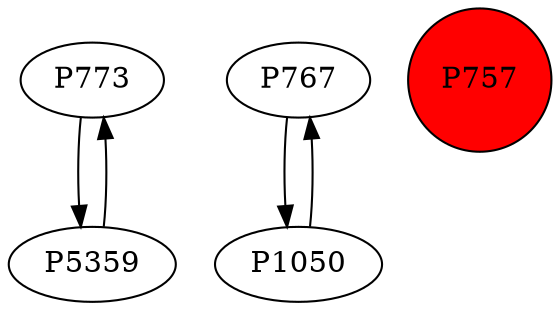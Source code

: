 digraph {
	P773 -> P5359
	P767 -> P1050
	P1050 -> P767
	P5359 -> P773
	P757 [shape=circle]
	P757 [style=filled]
	P757 [fillcolor=red]
}
